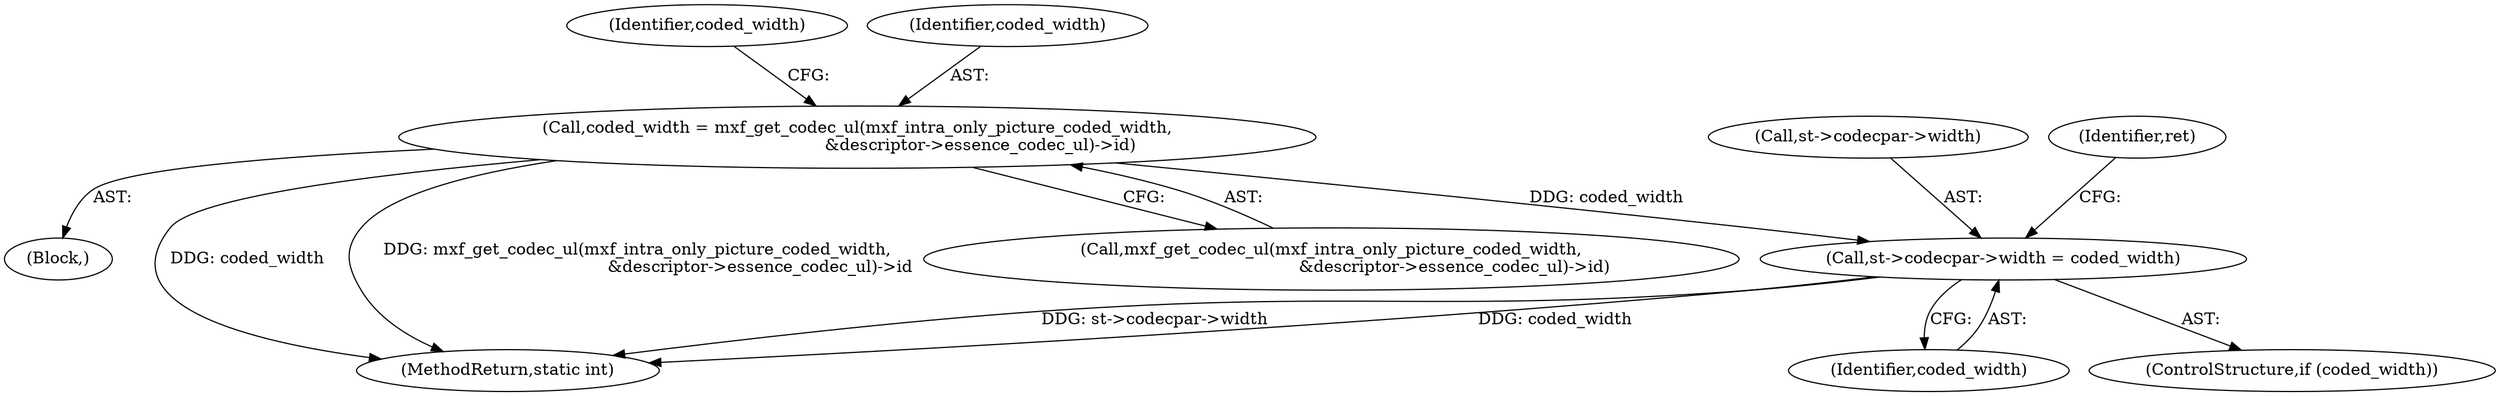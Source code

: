 digraph "0_FFmpeg_bab0716c7f4793ec42e05a5aa7e80d82a0dd4e75@pointer" {
"1001946" [label="(Call,st->codecpar->width = coded_width)"];
"1001934" [label="(Call,coded_width = mxf_get_codec_ul(mxf_intra_only_picture_coded_width,\n                                               &descriptor->essence_codec_ul)->id)"];
"1001936" [label="(Call,mxf_get_codec_ul(mxf_intra_only_picture_coded_width,\n                                               &descriptor->essence_codec_ul)->id)"];
"1001932" [label="(Block,)"];
"1001947" [label="(Call,st->codecpar->width)"];
"1001945" [label="(Identifier,coded_width)"];
"1001934" [label="(Call,coded_width = mxf_get_codec_ul(mxf_intra_only_picture_coded_width,\n                                               &descriptor->essence_codec_ul)->id)"];
"1001954" [label="(Identifier,ret)"];
"1001935" [label="(Identifier,coded_width)"];
"1001944" [label="(ControlStructure,if (coded_width))"];
"1001946" [label="(Call,st->codecpar->width = coded_width)"];
"1001989" [label="(MethodReturn,static int)"];
"1001952" [label="(Identifier,coded_width)"];
"1001946" -> "1001944"  [label="AST: "];
"1001946" -> "1001952"  [label="CFG: "];
"1001947" -> "1001946"  [label="AST: "];
"1001952" -> "1001946"  [label="AST: "];
"1001954" -> "1001946"  [label="CFG: "];
"1001946" -> "1001989"  [label="DDG: coded_width"];
"1001946" -> "1001989"  [label="DDG: st->codecpar->width"];
"1001934" -> "1001946"  [label="DDG: coded_width"];
"1001934" -> "1001932"  [label="AST: "];
"1001934" -> "1001936"  [label="CFG: "];
"1001935" -> "1001934"  [label="AST: "];
"1001936" -> "1001934"  [label="AST: "];
"1001945" -> "1001934"  [label="CFG: "];
"1001934" -> "1001989"  [label="DDG: coded_width"];
"1001934" -> "1001989"  [label="DDG: mxf_get_codec_ul(mxf_intra_only_picture_coded_width,\n                                               &descriptor->essence_codec_ul)->id"];
}
